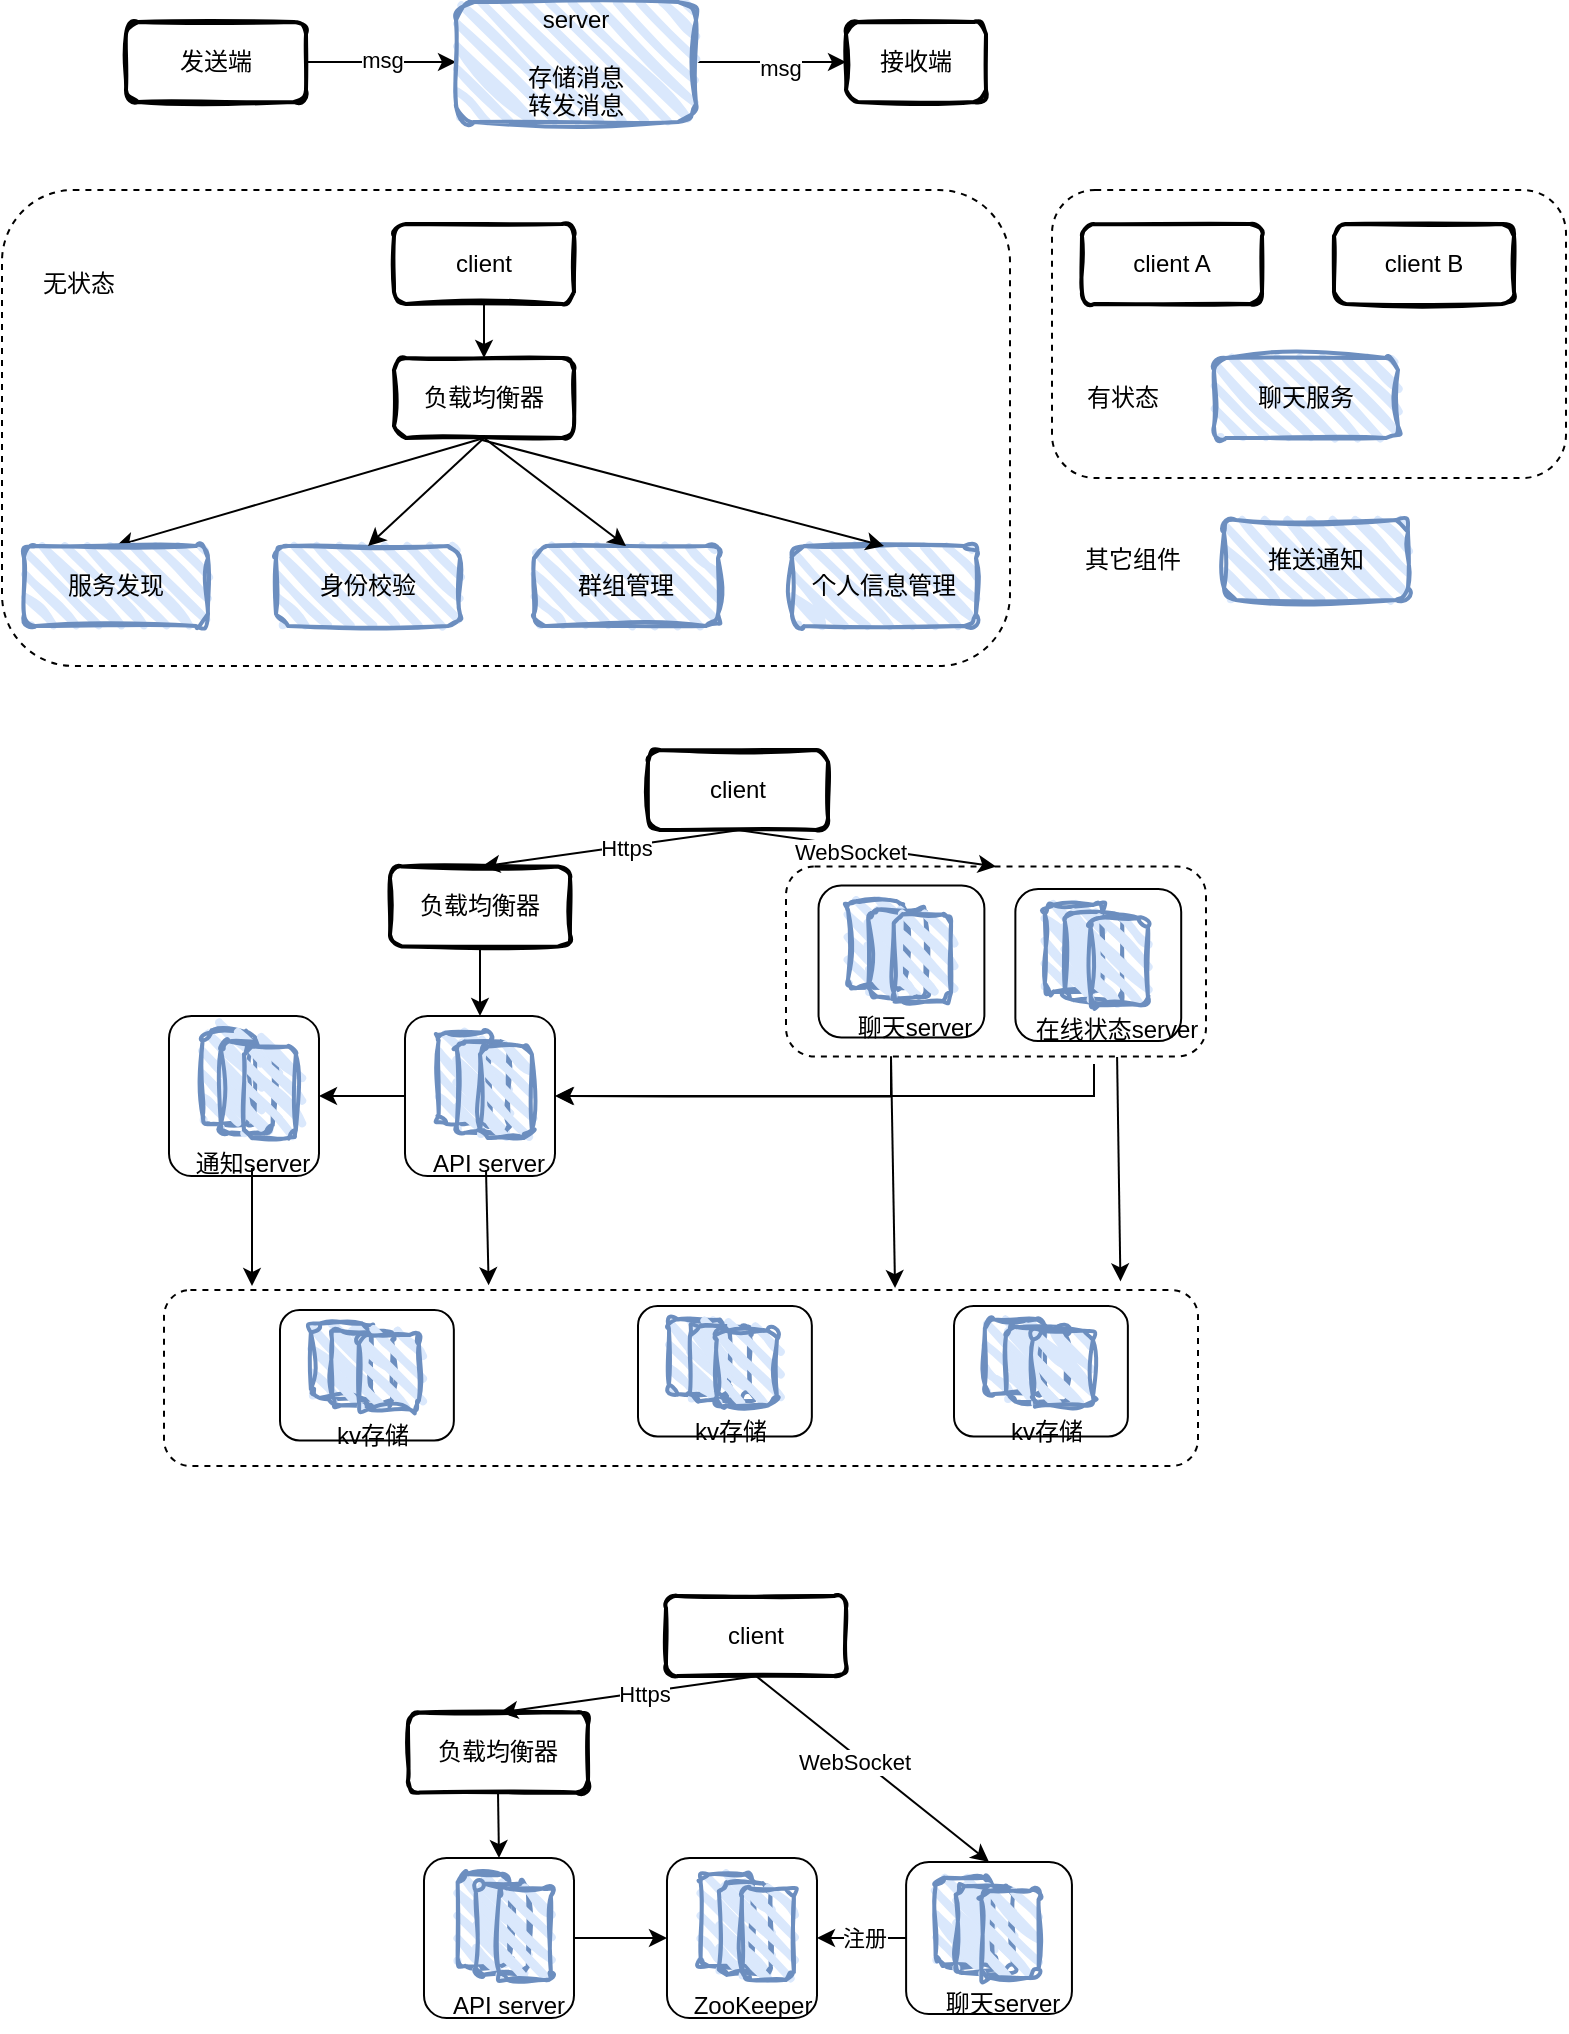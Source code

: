 <mxfile version="23.1.7" type="github">
  <diagram name="第 1 页" id="p1AdlUWPRFXHiMhD6EvB">
    <mxGraphModel dx="788" dy="464" grid="0" gridSize="10" guides="1" tooltips="1" connect="1" arrows="0" fold="1" page="1" pageScale="1" pageWidth="827" pageHeight="1169" math="0" shadow="0">
      <root>
        <mxCell id="0" />
        <mxCell id="1" parent="0" />
        <mxCell id="sZ2LmXxz7GQAgnRDJ8nL-101" value="" style="rounded=1;whiteSpace=wrap;html=1;strokeWidth=1;fillWeight=4;hachureGap=8;hachureAngle=45;fillColor=none;dashed=1;fontSize=12;fontStyle=0" vertex="1" parent="1">
          <mxGeometry x="107" y="668" width="517" height="88" as="geometry" />
        </mxCell>
        <mxCell id="sZ2LmXxz7GQAgnRDJ8nL-30" value="" style="rounded=1;whiteSpace=wrap;html=1;strokeWidth=1;fillWeight=4;hachureGap=8;hachureAngle=45;fillColor=none;dashed=1;fontSize=12;fontStyle=0" vertex="1" parent="1">
          <mxGeometry x="26" y="118" width="504" height="238" as="geometry" />
        </mxCell>
        <mxCell id="sZ2LmXxz7GQAgnRDJ8nL-4" value="" style="edgeStyle=orthogonalEdgeStyle;rounded=0;orthogonalLoop=1;jettySize=auto;html=1;" edge="1" parent="1" source="sZ2LmXxz7GQAgnRDJ8nL-1" target="sZ2LmXxz7GQAgnRDJ8nL-3">
          <mxGeometry relative="1" as="geometry" />
        </mxCell>
        <mxCell id="sZ2LmXxz7GQAgnRDJ8nL-8" value="msg" style="edgeLabel;html=1;align=center;verticalAlign=middle;resizable=0;points=[];" vertex="1" connectable="0" parent="sZ2LmXxz7GQAgnRDJ8nL-4">
          <mxGeometry x="0.004" y="1" relative="1" as="geometry">
            <mxPoint as="offset" />
          </mxGeometry>
        </mxCell>
        <mxCell id="sZ2LmXxz7GQAgnRDJ8nL-1" value="发送端" style="rounded=1;whiteSpace=wrap;html=1;strokeWidth=2;fillWeight=4;hachureGap=8;hachureAngle=45;fillColor=none;sketch=1;" vertex="1" parent="1">
          <mxGeometry x="88" y="34" width="90" height="40" as="geometry" />
        </mxCell>
        <mxCell id="sZ2LmXxz7GQAgnRDJ8nL-2" value="接收端" style="rounded=1;whiteSpace=wrap;html=1;strokeWidth=2;fillWeight=4;hachureGap=8;hachureAngle=45;fillColor=none;sketch=1;" vertex="1" parent="1">
          <mxGeometry x="448" y="34" width="70" height="40" as="geometry" />
        </mxCell>
        <mxCell id="sZ2LmXxz7GQAgnRDJ8nL-5" value="" style="edgeStyle=orthogonalEdgeStyle;rounded=0;orthogonalLoop=1;jettySize=auto;html=1;" edge="1" parent="1" source="sZ2LmXxz7GQAgnRDJ8nL-3" target="sZ2LmXxz7GQAgnRDJ8nL-2">
          <mxGeometry relative="1" as="geometry" />
        </mxCell>
        <mxCell id="sZ2LmXxz7GQAgnRDJ8nL-9" value="msg" style="edgeLabel;html=1;align=center;verticalAlign=middle;resizable=0;points=[];" vertex="1" connectable="0" parent="sZ2LmXxz7GQAgnRDJ8nL-5">
          <mxGeometry x="0.111" y="-3" relative="1" as="geometry">
            <mxPoint as="offset" />
          </mxGeometry>
        </mxCell>
        <mxCell id="sZ2LmXxz7GQAgnRDJ8nL-3" value="server&lt;br&gt;&lt;br&gt;存储消息&lt;br&gt;转发消息" style="rounded=1;whiteSpace=wrap;html=1;strokeWidth=2;fillWeight=4;hachureGap=8;hachureAngle=45;fillColor=#dae8fc;strokeColor=#6c8ebf;sketch=1;curveFitting=1;jiggle=2;" vertex="1" parent="1">
          <mxGeometry x="253" y="24" width="120" height="60" as="geometry" />
        </mxCell>
        <mxCell id="sZ2LmXxz7GQAgnRDJ8nL-19" style="edgeStyle=orthogonalEdgeStyle;rounded=0;orthogonalLoop=1;jettySize=auto;html=1;exitX=0.5;exitY=1;exitDx=0;exitDy=0;" edge="1" parent="1" source="sZ2LmXxz7GQAgnRDJ8nL-12" target="sZ2LmXxz7GQAgnRDJ8nL-14">
          <mxGeometry relative="1" as="geometry" />
        </mxCell>
        <mxCell id="sZ2LmXxz7GQAgnRDJ8nL-12" value="client" style="rounded=1;whiteSpace=wrap;html=1;strokeWidth=2;fillWeight=4;hachureGap=8;hachureAngle=45;fillColor=none;sketch=1;" vertex="1" parent="1">
          <mxGeometry x="222" y="135" width="90" height="40" as="geometry" />
        </mxCell>
        <mxCell id="sZ2LmXxz7GQAgnRDJ8nL-20" style="rounded=0;orthogonalLoop=1;jettySize=auto;html=1;exitX=0.5;exitY=1;exitDx=0;exitDy=0;entryX=0.5;entryY=0;entryDx=0;entryDy=0;" edge="1" parent="1" source="sZ2LmXxz7GQAgnRDJ8nL-14" target="sZ2LmXxz7GQAgnRDJ8nL-15">
          <mxGeometry relative="1" as="geometry">
            <mxPoint x="129" y="298" as="targetPoint" />
          </mxGeometry>
        </mxCell>
        <mxCell id="sZ2LmXxz7GQAgnRDJ8nL-14" value="负载均衡器" style="rounded=1;whiteSpace=wrap;html=1;strokeWidth=2;fillWeight=4;hachureGap=8;hachureAngle=45;fillColor=none;sketch=1;" vertex="1" parent="1">
          <mxGeometry x="222" y="202" width="90" height="40" as="geometry" />
        </mxCell>
        <mxCell id="sZ2LmXxz7GQAgnRDJ8nL-15" value="服务发现" style="rounded=1;whiteSpace=wrap;html=1;strokeWidth=2;fillWeight=4;hachureGap=8;hachureAngle=45;fillColor=#dae8fc;strokeColor=#6c8ebf;sketch=1;curveFitting=1;jiggle=2;" vertex="1" parent="1">
          <mxGeometry x="37" y="296" width="92" height="40" as="geometry" />
        </mxCell>
        <mxCell id="sZ2LmXxz7GQAgnRDJ8nL-16" value="身份校验" style="rounded=1;whiteSpace=wrap;html=1;strokeWidth=2;fillWeight=4;hachureGap=8;hachureAngle=45;fillColor=#dae8fc;strokeColor=#6c8ebf;sketch=1;curveFitting=1;jiggle=2;" vertex="1" parent="1">
          <mxGeometry x="163" y="296" width="92" height="40" as="geometry" />
        </mxCell>
        <mxCell id="sZ2LmXxz7GQAgnRDJ8nL-17" value="群组管理" style="rounded=1;whiteSpace=wrap;html=1;strokeWidth=2;fillWeight=4;hachureGap=8;hachureAngle=45;fillColor=#dae8fc;strokeColor=#6c8ebf;sketch=1;curveFitting=1;jiggle=2;" vertex="1" parent="1">
          <mxGeometry x="292" y="296" width="92" height="40" as="geometry" />
        </mxCell>
        <mxCell id="sZ2LmXxz7GQAgnRDJ8nL-18" value="个人信息管理" style="rounded=1;whiteSpace=wrap;html=1;strokeWidth=2;fillWeight=4;hachureGap=8;hachureAngle=45;fillColor=#dae8fc;strokeColor=#6c8ebf;sketch=1;curveFitting=1;jiggle=2;" vertex="1" parent="1">
          <mxGeometry x="421" y="296" width="92" height="40" as="geometry" />
        </mxCell>
        <mxCell id="sZ2LmXxz7GQAgnRDJ8nL-21" style="rounded=0;orthogonalLoop=1;jettySize=auto;html=1;exitX=0.5;exitY=1;exitDx=0;exitDy=0;entryX=0.5;entryY=0;entryDx=0;entryDy=0;" edge="1" parent="1" source="sZ2LmXxz7GQAgnRDJ8nL-14" target="sZ2LmXxz7GQAgnRDJ8nL-16">
          <mxGeometry relative="1" as="geometry">
            <mxPoint x="277" y="252" as="sourcePoint" />
            <mxPoint x="139" y="308" as="targetPoint" />
          </mxGeometry>
        </mxCell>
        <mxCell id="sZ2LmXxz7GQAgnRDJ8nL-22" style="rounded=0;orthogonalLoop=1;jettySize=auto;html=1;exitX=0.5;exitY=1;exitDx=0;exitDy=0;entryX=0.5;entryY=0;entryDx=0;entryDy=0;" edge="1" parent="1" source="sZ2LmXxz7GQAgnRDJ8nL-14" target="sZ2LmXxz7GQAgnRDJ8nL-17">
          <mxGeometry relative="1" as="geometry">
            <mxPoint x="277" y="252" as="sourcePoint" />
            <mxPoint x="219" y="306" as="targetPoint" />
          </mxGeometry>
        </mxCell>
        <mxCell id="sZ2LmXxz7GQAgnRDJ8nL-24" style="rounded=0;orthogonalLoop=1;jettySize=auto;html=1;entryX=0.5;entryY=0;entryDx=0;entryDy=0;" edge="1" parent="1" target="sZ2LmXxz7GQAgnRDJ8nL-18">
          <mxGeometry relative="1" as="geometry">
            <mxPoint x="266" y="243" as="sourcePoint" />
            <mxPoint x="348" y="306" as="targetPoint" />
          </mxGeometry>
        </mxCell>
        <mxCell id="sZ2LmXxz7GQAgnRDJ8nL-25" value="client A" style="rounded=1;whiteSpace=wrap;html=1;strokeWidth=2;fillWeight=4;hachureGap=8;hachureAngle=45;fillColor=none;sketch=1;" vertex="1" parent="1">
          <mxGeometry x="566" y="135" width="90" height="40" as="geometry" />
        </mxCell>
        <mxCell id="sZ2LmXxz7GQAgnRDJ8nL-26" value="client B" style="rounded=1;whiteSpace=wrap;html=1;strokeWidth=2;fillWeight=4;hachureGap=8;hachureAngle=45;fillColor=none;sketch=1;" vertex="1" parent="1">
          <mxGeometry x="692" y="135" width="90" height="40" as="geometry" />
        </mxCell>
        <mxCell id="sZ2LmXxz7GQAgnRDJ8nL-27" value="聊天服务" style="rounded=1;whiteSpace=wrap;html=1;strokeWidth=2;fillWeight=4;hachureGap=8;hachureAngle=45;fillColor=#dae8fc;strokeColor=#6c8ebf;sketch=1;curveFitting=1;jiggle=2;" vertex="1" parent="1">
          <mxGeometry x="632" y="202" width="92" height="40" as="geometry" />
        </mxCell>
        <mxCell id="sZ2LmXxz7GQAgnRDJ8nL-28" value="推送通知" style="rounded=1;whiteSpace=wrap;html=1;strokeWidth=2;fillWeight=4;hachureGap=8;hachureAngle=45;fillColor=#dae8fc;strokeColor=#6c8ebf;sketch=1;curveFitting=1;jiggle=2;" vertex="1" parent="1">
          <mxGeometry x="637" y="283" width="92" height="40" as="geometry" />
        </mxCell>
        <mxCell id="sZ2LmXxz7GQAgnRDJ8nL-31" value="" style="rounded=1;whiteSpace=wrap;html=1;strokeWidth=1;fillWeight=4;hachureGap=8;hachureAngle=45;fillColor=none;dashed=1;fontSize=12;fontStyle=0" vertex="1" parent="1">
          <mxGeometry x="551" y="118" width="257" height="144" as="geometry" />
        </mxCell>
        <mxCell id="sZ2LmXxz7GQAgnRDJ8nL-32" value="无状态" style="text;html=1;align=center;verticalAlign=middle;resizable=0;points=[];autosize=1;strokeColor=none;fillColor=none;" vertex="1" parent="1">
          <mxGeometry x="37" y="152" width="54" height="26" as="geometry" />
        </mxCell>
        <mxCell id="sZ2LmXxz7GQAgnRDJ8nL-33" value="有状态" style="text;html=1;align=center;verticalAlign=middle;resizable=0;points=[];autosize=1;strokeColor=none;fillColor=none;" vertex="1" parent="1">
          <mxGeometry x="559" y="209" width="54" height="26" as="geometry" />
        </mxCell>
        <mxCell id="sZ2LmXxz7GQAgnRDJ8nL-34" value="其它组件" style="text;html=1;align=center;verticalAlign=middle;resizable=0;points=[];autosize=1;strokeColor=none;fillColor=none;" vertex="1" parent="1">
          <mxGeometry x="558" y="290" width="66" height="26" as="geometry" />
        </mxCell>
        <mxCell id="sZ2LmXxz7GQAgnRDJ8nL-68" style="rounded=0;orthogonalLoop=1;jettySize=auto;html=1;exitX=0.5;exitY=1;exitDx=0;exitDy=0;entryX=0.5;entryY=0;entryDx=0;entryDy=0;" edge="1" parent="1">
          <mxGeometry relative="1" as="geometry">
            <mxPoint x="395" y="438" as="sourcePoint" />
            <mxPoint x="266" y="456.25" as="targetPoint" />
          </mxGeometry>
        </mxCell>
        <mxCell id="sZ2LmXxz7GQAgnRDJ8nL-126" value="Https" style="edgeLabel;html=1;align=center;verticalAlign=middle;resizable=0;points=[];" vertex="1" connectable="0" parent="sZ2LmXxz7GQAgnRDJ8nL-68">
          <mxGeometry x="-0.12" y="1" relative="1" as="geometry">
            <mxPoint as="offset" />
          </mxGeometry>
        </mxCell>
        <mxCell id="sZ2LmXxz7GQAgnRDJ8nL-69" style="rounded=0;orthogonalLoop=1;jettySize=auto;html=1;exitX=0.5;exitY=1;exitDx=0;exitDy=0;entryX=0.5;entryY=0;entryDx=0;entryDy=0;" edge="1" parent="1" source="sZ2LmXxz7GQAgnRDJ8nL-35" target="sZ2LmXxz7GQAgnRDJ8nL-65">
          <mxGeometry relative="1" as="geometry" />
        </mxCell>
        <mxCell id="sZ2LmXxz7GQAgnRDJ8nL-125" value="WebSocket" style="edgeLabel;html=1;align=center;verticalAlign=middle;resizable=0;points=[];" vertex="1" connectable="0" parent="sZ2LmXxz7GQAgnRDJ8nL-69">
          <mxGeometry x="-0.136" y="-3" relative="1" as="geometry">
            <mxPoint as="offset" />
          </mxGeometry>
        </mxCell>
        <mxCell id="sZ2LmXxz7GQAgnRDJ8nL-35" value="client" style="rounded=1;whiteSpace=wrap;html=1;strokeWidth=2;fillWeight=4;hachureGap=8;hachureAngle=45;fillColor=none;sketch=1;" vertex="1" parent="1">
          <mxGeometry x="349" y="398" width="90" height="40" as="geometry" />
        </mxCell>
        <mxCell id="sZ2LmXxz7GQAgnRDJ8nL-111" style="rounded=0;orthogonalLoop=1;jettySize=auto;html=1;exitX=0.5;exitY=1;exitDx=0;exitDy=0;entryX=0.5;entryY=0;entryDx=0;entryDy=0;" edge="1" parent="1" source="sZ2LmXxz7GQAgnRDJ8nL-37" target="sZ2LmXxz7GQAgnRDJ8nL-106">
          <mxGeometry relative="1" as="geometry" />
        </mxCell>
        <mxCell id="sZ2LmXxz7GQAgnRDJ8nL-37" value="负载均衡器" style="rounded=1;whiteSpace=wrap;html=1;strokeWidth=2;fillWeight=4;hachureGap=8;hachureAngle=45;fillColor=none;sketch=1;" vertex="1" parent="1">
          <mxGeometry x="220" y="456.25" width="90" height="40" as="geometry" />
        </mxCell>
        <mxCell id="sZ2LmXxz7GQAgnRDJ8nL-66" value="" style="group" vertex="1" connectable="0" parent="1">
          <mxGeometry x="113" y="531" width="75" height="80" as="geometry" />
        </mxCell>
        <mxCell id="sZ2LmXxz7GQAgnRDJ8nL-46" value="" style="rounded=1;whiteSpace=wrap;html=1;strokeWidth=1;fillWeight=4;hachureGap=8;hachureAngle=45;fillColor=none;fontSize=12;fontStyle=0" vertex="1" parent="sZ2LmXxz7GQAgnRDJ8nL-66">
          <mxGeometry x="-3.505" width="75" height="80" as="geometry" />
        </mxCell>
        <mxCell id="sZ2LmXxz7GQAgnRDJ8nL-47" value="" style="rounded=1;whiteSpace=wrap;html=1;strokeWidth=2;fillWeight=4;hachureGap=8;hachureAngle=45;fillColor=#dae8fc;strokeColor=#6c8ebf;sketch=1;curveFitting=1;jiggle=2;" vertex="1" parent="sZ2LmXxz7GQAgnRDJ8nL-66">
          <mxGeometry x="13.318" y="8.254" width="25.935" height="45.714" as="geometry" />
        </mxCell>
        <mxCell id="sZ2LmXxz7GQAgnRDJ8nL-48" value="" style="rounded=1;whiteSpace=wrap;html=1;strokeWidth=2;fillWeight=4;hachureGap=8;hachureAngle=45;fillColor=#dae8fc;strokeColor=#6c8ebf;sketch=1;curveFitting=1;jiggle=2;" vertex="1" parent="sZ2LmXxz7GQAgnRDJ8nL-66">
          <mxGeometry x="22.43" y="12.698" width="25.935" height="45.714" as="geometry" />
        </mxCell>
        <mxCell id="sZ2LmXxz7GQAgnRDJ8nL-49" value="" style="rounded=1;whiteSpace=wrap;html=1;strokeWidth=2;fillWeight=4;hachureGap=8;hachureAngle=45;fillColor=#dae8fc;strokeColor=#6c8ebf;sketch=1;curveFitting=1;jiggle=2;" vertex="1" parent="sZ2LmXxz7GQAgnRDJ8nL-66">
          <mxGeometry x="34" y="15.24" width="25.93" height="45.71" as="geometry" />
        </mxCell>
        <mxCell id="sZ2LmXxz7GQAgnRDJ8nL-50" value="通知server" style="text;html=1;align=center;verticalAlign=middle;resizable=0;points=[];autosize=1;strokeColor=none;fillColor=none;" vertex="1" parent="sZ2LmXxz7GQAgnRDJ8nL-66">
          <mxGeometry x="0.003" y="60.952" width="75" height="26" as="geometry" />
        </mxCell>
        <mxCell id="sZ2LmXxz7GQAgnRDJ8nL-105" value="" style="group" vertex="1" connectable="0" parent="1">
          <mxGeometry x="231" y="531" width="75.003" height="86.952" as="geometry" />
        </mxCell>
        <mxCell id="sZ2LmXxz7GQAgnRDJ8nL-106" value="" style="rounded=1;whiteSpace=wrap;html=1;strokeWidth=1;fillWeight=4;hachureGap=8;hachureAngle=45;fillColor=none;fontSize=12;fontStyle=0" vertex="1" parent="sZ2LmXxz7GQAgnRDJ8nL-105">
          <mxGeometry x="-3.505" width="75" height="80" as="geometry" />
        </mxCell>
        <mxCell id="sZ2LmXxz7GQAgnRDJ8nL-107" value="" style="rounded=1;whiteSpace=wrap;html=1;strokeWidth=2;fillWeight=4;hachureGap=8;hachureAngle=45;fillColor=#dae8fc;strokeColor=#6c8ebf;sketch=1;curveFitting=1;jiggle=2;" vertex="1" parent="sZ2LmXxz7GQAgnRDJ8nL-105">
          <mxGeometry x="13.318" y="8.254" width="25.935" height="45.714" as="geometry" />
        </mxCell>
        <mxCell id="sZ2LmXxz7GQAgnRDJ8nL-108" value="" style="rounded=1;whiteSpace=wrap;html=1;strokeWidth=2;fillWeight=4;hachureGap=8;hachureAngle=45;fillColor=#dae8fc;strokeColor=#6c8ebf;sketch=1;curveFitting=1;jiggle=2;" vertex="1" parent="sZ2LmXxz7GQAgnRDJ8nL-105">
          <mxGeometry x="22.43" y="12.698" width="25.935" height="45.714" as="geometry" />
        </mxCell>
        <mxCell id="sZ2LmXxz7GQAgnRDJ8nL-109" value="" style="rounded=1;whiteSpace=wrap;html=1;strokeWidth=2;fillWeight=4;hachureGap=8;hachureAngle=45;fillColor=#dae8fc;strokeColor=#6c8ebf;sketch=1;curveFitting=1;jiggle=2;" vertex="1" parent="sZ2LmXxz7GQAgnRDJ8nL-105">
          <mxGeometry x="33.995" y="15.238" width="25.935" height="45.714" as="geometry" />
        </mxCell>
        <mxCell id="sZ2LmXxz7GQAgnRDJ8nL-110" value="API server" style="text;html=1;align=center;verticalAlign=middle;resizable=0;points=[];autosize=1;strokeColor=none;fillColor=none;" vertex="1" parent="sZ2LmXxz7GQAgnRDJ8nL-105">
          <mxGeometry x="1.003" y="60.952" width="74" height="26" as="geometry" />
        </mxCell>
        <mxCell id="sZ2LmXxz7GQAgnRDJ8nL-114" style="rounded=0;orthogonalLoop=1;jettySize=auto;html=1;entryX=0.314;entryY=-0.027;entryDx=0;entryDy=0;entryPerimeter=0;" edge="1" parent="1" target="sZ2LmXxz7GQAgnRDJ8nL-101">
          <mxGeometry relative="1" as="geometry">
            <mxPoint x="268" y="608" as="sourcePoint" />
            <mxPoint x="269" y="707" as="targetPoint" />
          </mxGeometry>
        </mxCell>
        <mxCell id="sZ2LmXxz7GQAgnRDJ8nL-115" style="rounded=0;orthogonalLoop=1;jettySize=auto;html=1;entryX=0.925;entryY=-0.049;entryDx=0;entryDy=0;entryPerimeter=0;" edge="1" parent="1" source="sZ2LmXxz7GQAgnRDJ8nL-63" target="sZ2LmXxz7GQAgnRDJ8nL-101">
          <mxGeometry relative="1" as="geometry">
            <mxPoint x="278" y="618" as="sourcePoint" />
            <mxPoint x="278" y="725" as="targetPoint" />
          </mxGeometry>
        </mxCell>
        <mxCell id="sZ2LmXxz7GQAgnRDJ8nL-117" style="rounded=0;orthogonalLoop=1;jettySize=auto;html=1;exitX=0.25;exitY=1;exitDx=0;exitDy=0;entryX=0.707;entryY=-0.011;entryDx=0;entryDy=0;entryPerimeter=0;" edge="1" parent="1" source="sZ2LmXxz7GQAgnRDJ8nL-65" target="sZ2LmXxz7GQAgnRDJ8nL-101">
          <mxGeometry relative="1" as="geometry">
            <mxPoint x="595" y="566" as="sourcePoint" />
            <mxPoint x="471" y="713" as="targetPoint" />
          </mxGeometry>
        </mxCell>
        <mxCell id="sZ2LmXxz7GQAgnRDJ8nL-53" value="" style="rounded=1;whiteSpace=wrap;html=1;strokeWidth=1;fillWeight=4;hachureGap=8;hachureAngle=45;fillColor=none;fontSize=12;fontStyle=0;container=0;" vertex="1" parent="1">
          <mxGeometry x="434.273" y="465.75" width="82.915" height="76" as="geometry" />
        </mxCell>
        <mxCell id="sZ2LmXxz7GQAgnRDJ8nL-54" value="" style="rounded=1;whiteSpace=wrap;html=1;strokeWidth=2;fillWeight=4;hachureGap=8;hachureAngle=45;fillColor=#dae8fc;strokeColor=#6c8ebf;sketch=1;curveFitting=1;jiggle=2;container=0;" vertex="1" parent="1">
          <mxGeometry x="448.996" y="473.591" width="28.672" height="43.429" as="geometry" />
        </mxCell>
        <mxCell id="sZ2LmXxz7GQAgnRDJ8nL-55" value="" style="rounded=1;whiteSpace=wrap;html=1;strokeWidth=2;fillWeight=4;hachureGap=8;hachureAngle=45;fillColor=#dae8fc;strokeColor=#6c8ebf;sketch=1;curveFitting=1;jiggle=2;container=0;" vertex="1" parent="1">
          <mxGeometry x="459.07" y="477.813" width="28.672" height="43.429" as="geometry" />
        </mxCell>
        <mxCell id="sZ2LmXxz7GQAgnRDJ8nL-56" value="" style="rounded=1;whiteSpace=wrap;html=1;strokeWidth=2;fillWeight=4;hachureGap=8;hachureAngle=45;fillColor=#dae8fc;strokeColor=#6c8ebf;sketch=1;curveFitting=1;jiggle=2;container=0;" vertex="1" parent="1">
          <mxGeometry x="471.856" y="480.226" width="28.672" height="43.429" as="geometry" />
        </mxCell>
        <mxCell id="sZ2LmXxz7GQAgnRDJ8nL-57" value="聊天server" style="text;html=1;align=center;verticalAlign=middle;resizable=0;points=[];autosize=1;strokeColor=none;fillColor=none;container=0;" vertex="1" parent="1">
          <mxGeometry x="444.734" y="523.655" width="75" height="26" as="geometry" />
        </mxCell>
        <mxCell id="sZ2LmXxz7GQAgnRDJ8nL-65" value="" style="rounded=1;whiteSpace=wrap;html=1;strokeWidth=1;fillWeight=4;hachureGap=8;hachureAngle=45;fillColor=none;dashed=1;fontSize=12;fontStyle=0;container=0;" vertex="1" parent="1">
          <mxGeometry x="418" y="456.25" width="210" height="95" as="geometry" />
        </mxCell>
        <mxCell id="sZ2LmXxz7GQAgnRDJ8nL-59" value="" style="rounded=1;whiteSpace=wrap;html=1;strokeWidth=1;fillWeight=4;hachureGap=8;hachureAngle=45;fillColor=none;fontSize=12;fontStyle=0;container=0;" vertex="1" parent="1">
          <mxGeometry x="532.686" y="467.56" width="82.915" height="76" as="geometry" />
        </mxCell>
        <mxCell id="sZ2LmXxz7GQAgnRDJ8nL-60" value="" style="rounded=1;whiteSpace=wrap;html=1;strokeWidth=2;fillWeight=4;hachureGap=8;hachureAngle=45;fillColor=#dae8fc;strokeColor=#6c8ebf;sketch=1;curveFitting=1;jiggle=2;container=0;" vertex="1" parent="1">
          <mxGeometry x="547.41" y="475.401" width="28.672" height="43.429" as="geometry" />
        </mxCell>
        <mxCell id="sZ2LmXxz7GQAgnRDJ8nL-61" value="" style="rounded=1;whiteSpace=wrap;html=1;strokeWidth=2;fillWeight=4;hachureGap=8;hachureAngle=45;fillColor=#dae8fc;strokeColor=#6c8ebf;sketch=1;curveFitting=1;jiggle=2;container=0;" vertex="1" parent="1">
          <mxGeometry x="557.483" y="479.623" width="28.672" height="43.429" as="geometry" />
        </mxCell>
        <mxCell id="sZ2LmXxz7GQAgnRDJ8nL-119" style="edgeStyle=orthogonalEdgeStyle;rounded=0;orthogonalLoop=1;jettySize=auto;html=1;exitX=0.25;exitY=1;exitDx=0;exitDy=0;entryX=1;entryY=0.5;entryDx=0;entryDy=0;" edge="1" parent="1" source="sZ2LmXxz7GQAgnRDJ8nL-65" target="sZ2LmXxz7GQAgnRDJ8nL-106">
          <mxGeometry relative="1" as="geometry" />
        </mxCell>
        <mxCell id="sZ2LmXxz7GQAgnRDJ8nL-62" value="" style="rounded=1;whiteSpace=wrap;html=1;strokeWidth=2;fillWeight=4;hachureGap=8;hachureAngle=45;fillColor=#dae8fc;strokeColor=#6c8ebf;sketch=1;curveFitting=1;jiggle=2;container=0;" vertex="1" parent="1">
          <mxGeometry x="570.269" y="482.036" width="28.672" height="43.429" as="geometry" />
        </mxCell>
        <mxCell id="sZ2LmXxz7GQAgnRDJ8nL-63" value="在线状态server" style="text;html=1;align=center;verticalAlign=middle;resizable=0;points=[];autosize=1;strokeColor=none;fillColor=none;container=0;" vertex="1" parent="1">
          <mxGeometry x="533.849" y="525.464" width="99" height="26" as="geometry" />
        </mxCell>
        <mxCell id="sZ2LmXxz7GQAgnRDJ8nL-121" style="edgeStyle=orthogonalEdgeStyle;rounded=0;orthogonalLoop=1;jettySize=auto;html=1;" edge="1" parent="1">
          <mxGeometry relative="1" as="geometry">
            <mxPoint x="572" y="555" as="sourcePoint" />
            <mxPoint x="303" y="571" as="targetPoint" />
            <Array as="points">
              <mxPoint x="572" y="571" />
            </Array>
          </mxGeometry>
        </mxCell>
        <mxCell id="sZ2LmXxz7GQAgnRDJ8nL-123" style="edgeStyle=orthogonalEdgeStyle;rounded=0;orthogonalLoop=1;jettySize=auto;html=1;exitX=0;exitY=0.5;exitDx=0;exitDy=0;entryX=1;entryY=0.5;entryDx=0;entryDy=0;" edge="1" parent="1" source="sZ2LmXxz7GQAgnRDJ8nL-106" target="sZ2LmXxz7GQAgnRDJ8nL-46">
          <mxGeometry relative="1" as="geometry" />
        </mxCell>
        <mxCell id="sZ2LmXxz7GQAgnRDJ8nL-70" value="" style="group" vertex="1" connectable="0" parent="1">
          <mxGeometry x="164.998" y="677.996" width="86.925" height="65.277" as="geometry" />
        </mxCell>
        <mxCell id="sZ2LmXxz7GQAgnRDJ8nL-71" value="" style="rounded=1;whiteSpace=wrap;html=1;strokeWidth=1;fillWeight=4;hachureGap=8;hachureAngle=45;fillColor=none;fontSize=12;fontStyle=0;container=0;" vertex="1" parent="sZ2LmXxz7GQAgnRDJ8nL-70">
          <mxGeometry width="86.925" height="65.277" as="geometry" />
        </mxCell>
        <mxCell id="sZ2LmXxz7GQAgnRDJ8nL-72" value="" style="rounded=1;whiteSpace=wrap;html=1;strokeWidth=2;fillWeight=4;hachureGap=8;hachureAngle=45;fillColor=#dae8fc;strokeColor=#6c8ebf;sketch=1;curveFitting=1;jiggle=2;container=0;" vertex="1" parent="sZ2LmXxz7GQAgnRDJ8nL-70">
          <mxGeometry x="15.435" y="6.735" width="30.058" height="37.301" as="geometry" />
        </mxCell>
        <mxCell id="sZ2LmXxz7GQAgnRDJ8nL-73" value="" style="rounded=1;whiteSpace=wrap;html=1;strokeWidth=2;fillWeight=4;hachureGap=8;hachureAngle=45;fillColor=#dae8fc;strokeColor=#6c8ebf;sketch=1;curveFitting=1;jiggle=2;container=0;" vertex="1" parent="sZ2LmXxz7GQAgnRDJ8nL-70">
          <mxGeometry x="25.996" y="10.361" width="30.058" height="37.301" as="geometry" />
        </mxCell>
        <mxCell id="sZ2LmXxz7GQAgnRDJ8nL-74" value="" style="rounded=1;whiteSpace=wrap;html=1;strokeWidth=2;fillWeight=4;hachureGap=8;hachureAngle=45;fillColor=#dae8fc;strokeColor=#6c8ebf;sketch=1;curveFitting=1;jiggle=2;container=0;" vertex="1" parent="sZ2LmXxz7GQAgnRDJ8nL-70">
          <mxGeometry x="39.401" y="12.434" width="30.058" height="37.301" as="geometry" />
        </mxCell>
        <mxCell id="sZ2LmXxz7GQAgnRDJ8nL-75" value="kv存储" style="text;html=1;align=center;verticalAlign=middle;resizable=0;points=[];autosize=1;strokeColor=none;fillColor=none;container=0;" vertex="1" parent="sZ2LmXxz7GQAgnRDJ8nL-70">
          <mxGeometry x="19.091" y="49.735" width="54" height="26" as="geometry" />
        </mxCell>
        <mxCell id="sZ2LmXxz7GQAgnRDJ8nL-89" value="" style="group" vertex="1" connectable="0" parent="1">
          <mxGeometry x="344.001" y="676.0" width="86.925" height="65.277" as="geometry" />
        </mxCell>
        <mxCell id="sZ2LmXxz7GQAgnRDJ8nL-90" value="" style="rounded=1;whiteSpace=wrap;html=1;strokeWidth=1;fillWeight=4;hachureGap=8;hachureAngle=45;fillColor=none;fontSize=12;fontStyle=0;container=0;" vertex="1" parent="sZ2LmXxz7GQAgnRDJ8nL-89">
          <mxGeometry width="86.925" height="65.277" as="geometry" />
        </mxCell>
        <mxCell id="sZ2LmXxz7GQAgnRDJ8nL-91" value="" style="rounded=1;whiteSpace=wrap;html=1;strokeWidth=2;fillWeight=4;hachureGap=8;hachureAngle=45;fillColor=#dae8fc;strokeColor=#6c8ebf;sketch=1;curveFitting=1;jiggle=2;container=0;" vertex="1" parent="sZ2LmXxz7GQAgnRDJ8nL-89">
          <mxGeometry x="15.435" y="6.735" width="30.058" height="37.301" as="geometry" />
        </mxCell>
        <mxCell id="sZ2LmXxz7GQAgnRDJ8nL-92" value="" style="rounded=1;whiteSpace=wrap;html=1;strokeWidth=2;fillWeight=4;hachureGap=8;hachureAngle=45;fillColor=#dae8fc;strokeColor=#6c8ebf;sketch=1;curveFitting=1;jiggle=2;container=0;" vertex="1" parent="sZ2LmXxz7GQAgnRDJ8nL-89">
          <mxGeometry x="25.996" y="10.361" width="30.058" height="37.301" as="geometry" />
        </mxCell>
        <mxCell id="sZ2LmXxz7GQAgnRDJ8nL-93" value="" style="rounded=1;whiteSpace=wrap;html=1;strokeWidth=2;fillWeight=4;hachureGap=8;hachureAngle=45;fillColor=#dae8fc;strokeColor=#6c8ebf;sketch=1;curveFitting=1;jiggle=2;container=0;" vertex="1" parent="sZ2LmXxz7GQAgnRDJ8nL-89">
          <mxGeometry x="39.401" y="12.434" width="30.058" height="37.301" as="geometry" />
        </mxCell>
        <mxCell id="sZ2LmXxz7GQAgnRDJ8nL-94" value="kv存储" style="text;html=1;align=center;verticalAlign=middle;resizable=0;points=[];autosize=1;strokeColor=none;fillColor=none;container=0;" vertex="1" parent="sZ2LmXxz7GQAgnRDJ8nL-89">
          <mxGeometry x="19.091" y="49.735" width="54" height="26" as="geometry" />
        </mxCell>
        <mxCell id="sZ2LmXxz7GQAgnRDJ8nL-95" value="" style="group" vertex="1" connectable="0" parent="1">
          <mxGeometry x="502.005" y="675.998" width="86.925" height="65.277" as="geometry" />
        </mxCell>
        <mxCell id="sZ2LmXxz7GQAgnRDJ8nL-96" value="" style="rounded=1;whiteSpace=wrap;html=1;strokeWidth=1;fillWeight=4;hachureGap=8;hachureAngle=45;fillColor=none;fontSize=12;fontStyle=0;container=0;" vertex="1" parent="sZ2LmXxz7GQAgnRDJ8nL-95">
          <mxGeometry width="86.925" height="65.277" as="geometry" />
        </mxCell>
        <mxCell id="sZ2LmXxz7GQAgnRDJ8nL-97" value="" style="rounded=1;whiteSpace=wrap;html=1;strokeWidth=2;fillWeight=4;hachureGap=8;hachureAngle=45;fillColor=#dae8fc;strokeColor=#6c8ebf;sketch=1;curveFitting=1;jiggle=2;container=0;" vertex="1" parent="sZ2LmXxz7GQAgnRDJ8nL-95">
          <mxGeometry x="15.435" y="6.735" width="30.058" height="37.301" as="geometry" />
        </mxCell>
        <mxCell id="sZ2LmXxz7GQAgnRDJ8nL-98" value="" style="rounded=1;whiteSpace=wrap;html=1;strokeWidth=2;fillWeight=4;hachureGap=8;hachureAngle=45;fillColor=#dae8fc;strokeColor=#6c8ebf;sketch=1;curveFitting=1;jiggle=2;container=0;" vertex="1" parent="sZ2LmXxz7GQAgnRDJ8nL-95">
          <mxGeometry x="25.996" y="10.361" width="30.058" height="37.301" as="geometry" />
        </mxCell>
        <mxCell id="sZ2LmXxz7GQAgnRDJ8nL-99" value="" style="rounded=1;whiteSpace=wrap;html=1;strokeWidth=2;fillWeight=4;hachureGap=8;hachureAngle=45;fillColor=#dae8fc;strokeColor=#6c8ebf;sketch=1;curveFitting=1;jiggle=2;container=0;" vertex="1" parent="sZ2LmXxz7GQAgnRDJ8nL-95">
          <mxGeometry x="39.401" y="12.434" width="30.058" height="37.301" as="geometry" />
        </mxCell>
        <mxCell id="sZ2LmXxz7GQAgnRDJ8nL-100" value="kv存储" style="text;html=1;align=center;verticalAlign=middle;resizable=0;points=[];autosize=1;strokeColor=none;fillColor=none;container=0;" vertex="1" parent="sZ2LmXxz7GQAgnRDJ8nL-95">
          <mxGeometry x="19.091" y="49.735" width="54" height="26" as="geometry" />
        </mxCell>
        <mxCell id="sZ2LmXxz7GQAgnRDJ8nL-124" style="rounded=0;orthogonalLoop=1;jettySize=auto;html=1;" edge="1" parent="1">
          <mxGeometry relative="1" as="geometry">
            <mxPoint x="151" y="607" as="sourcePoint" />
            <mxPoint x="151" y="666" as="targetPoint" />
          </mxGeometry>
        </mxCell>
        <mxCell id="sZ2LmXxz7GQAgnRDJ8nL-130" style="rounded=0;orthogonalLoop=1;jettySize=auto;html=1;exitX=0.5;exitY=1;exitDx=0;exitDy=0;entryX=0.5;entryY=0;entryDx=0;entryDy=0;" edge="1" parent="1">
          <mxGeometry relative="1" as="geometry">
            <mxPoint x="404" y="861" as="sourcePoint" />
            <mxPoint x="275" y="879.25" as="targetPoint" />
          </mxGeometry>
        </mxCell>
        <mxCell id="sZ2LmXxz7GQAgnRDJ8nL-131" value="Https" style="edgeLabel;html=1;align=center;verticalAlign=middle;resizable=0;points=[];" vertex="1" connectable="0" parent="sZ2LmXxz7GQAgnRDJ8nL-130">
          <mxGeometry x="-0.12" y="1" relative="1" as="geometry">
            <mxPoint as="offset" />
          </mxGeometry>
        </mxCell>
        <mxCell id="sZ2LmXxz7GQAgnRDJ8nL-132" style="rounded=0;orthogonalLoop=1;jettySize=auto;html=1;exitX=0.5;exitY=1;exitDx=0;exitDy=0;entryX=0.5;entryY=0;entryDx=0;entryDy=0;" edge="1" parent="1" source="sZ2LmXxz7GQAgnRDJ8nL-134" target="sZ2LmXxz7GQAgnRDJ8nL-152">
          <mxGeometry relative="1" as="geometry">
            <mxPoint x="532" y="879.25" as="targetPoint" />
          </mxGeometry>
        </mxCell>
        <mxCell id="sZ2LmXxz7GQAgnRDJ8nL-133" value="WebSocket" style="edgeLabel;html=1;align=center;verticalAlign=middle;resizable=0;points=[];" vertex="1" connectable="0" parent="sZ2LmXxz7GQAgnRDJ8nL-132">
          <mxGeometry x="-0.136" y="-3" relative="1" as="geometry">
            <mxPoint as="offset" />
          </mxGeometry>
        </mxCell>
        <mxCell id="sZ2LmXxz7GQAgnRDJ8nL-134" value="client" style="rounded=1;whiteSpace=wrap;html=1;strokeWidth=2;fillWeight=4;hachureGap=8;hachureAngle=45;fillColor=none;sketch=1;" vertex="1" parent="1">
          <mxGeometry x="358" y="821" width="90" height="40" as="geometry" />
        </mxCell>
        <mxCell id="sZ2LmXxz7GQAgnRDJ8nL-135" style="rounded=0;orthogonalLoop=1;jettySize=auto;html=1;exitX=0.5;exitY=1;exitDx=0;exitDy=0;entryX=0.5;entryY=0;entryDx=0;entryDy=0;" edge="1" parent="1" source="sZ2LmXxz7GQAgnRDJ8nL-136" target="sZ2LmXxz7GQAgnRDJ8nL-144">
          <mxGeometry relative="1" as="geometry" />
        </mxCell>
        <mxCell id="sZ2LmXxz7GQAgnRDJ8nL-136" value="负载均衡器" style="rounded=1;whiteSpace=wrap;html=1;strokeWidth=2;fillWeight=4;hachureGap=8;hachureAngle=45;fillColor=none;sketch=1;" vertex="1" parent="1">
          <mxGeometry x="229" y="879.25" width="90" height="40" as="geometry" />
        </mxCell>
        <mxCell id="sZ2LmXxz7GQAgnRDJ8nL-143" value="" style="group" vertex="1" connectable="0" parent="1">
          <mxGeometry x="240.5" y="952" width="75.003" height="86.952" as="geometry" />
        </mxCell>
        <mxCell id="sZ2LmXxz7GQAgnRDJ8nL-144" value="" style="rounded=1;whiteSpace=wrap;html=1;strokeWidth=1;fillWeight=4;hachureGap=8;hachureAngle=45;fillColor=none;fontSize=12;fontStyle=0" vertex="1" parent="sZ2LmXxz7GQAgnRDJ8nL-143">
          <mxGeometry x="-3.505" width="75" height="80" as="geometry" />
        </mxCell>
        <mxCell id="sZ2LmXxz7GQAgnRDJ8nL-145" value="" style="rounded=1;whiteSpace=wrap;html=1;strokeWidth=2;fillWeight=4;hachureGap=8;hachureAngle=45;fillColor=#dae8fc;strokeColor=#6c8ebf;sketch=1;curveFitting=1;jiggle=2;" vertex="1" parent="sZ2LmXxz7GQAgnRDJ8nL-143">
          <mxGeometry x="13.318" y="8.254" width="25.935" height="45.714" as="geometry" />
        </mxCell>
        <mxCell id="sZ2LmXxz7GQAgnRDJ8nL-146" value="" style="rounded=1;whiteSpace=wrap;html=1;strokeWidth=2;fillWeight=4;hachureGap=8;hachureAngle=45;fillColor=#dae8fc;strokeColor=#6c8ebf;sketch=1;curveFitting=1;jiggle=2;" vertex="1" parent="sZ2LmXxz7GQAgnRDJ8nL-143">
          <mxGeometry x="22.43" y="12.698" width="25.935" height="45.714" as="geometry" />
        </mxCell>
        <mxCell id="sZ2LmXxz7GQAgnRDJ8nL-147" value="" style="rounded=1;whiteSpace=wrap;html=1;strokeWidth=2;fillWeight=4;hachureGap=8;hachureAngle=45;fillColor=#dae8fc;strokeColor=#6c8ebf;sketch=1;curveFitting=1;jiggle=2;" vertex="1" parent="sZ2LmXxz7GQAgnRDJ8nL-143">
          <mxGeometry x="33.995" y="15.238" width="25.935" height="45.714" as="geometry" />
        </mxCell>
        <mxCell id="sZ2LmXxz7GQAgnRDJ8nL-148" value="API server" style="text;html=1;align=center;verticalAlign=middle;resizable=0;points=[];autosize=1;strokeColor=none;fillColor=none;" vertex="1" parent="sZ2LmXxz7GQAgnRDJ8nL-143">
          <mxGeometry x="1.003" y="60.952" width="74" height="26" as="geometry" />
        </mxCell>
        <mxCell id="sZ2LmXxz7GQAgnRDJ8nL-194" style="edgeStyle=orthogonalEdgeStyle;rounded=0;orthogonalLoop=1;jettySize=auto;html=1;exitX=0;exitY=0.5;exitDx=0;exitDy=0;entryX=1;entryY=0.5;entryDx=0;entryDy=0;" edge="1" parent="1" source="sZ2LmXxz7GQAgnRDJ8nL-152" target="sZ2LmXxz7GQAgnRDJ8nL-189">
          <mxGeometry relative="1" as="geometry" />
        </mxCell>
        <mxCell id="sZ2LmXxz7GQAgnRDJ8nL-195" value="注册" style="edgeLabel;html=1;align=center;verticalAlign=middle;resizable=0;points=[];" vertex="1" connectable="0" parent="sZ2LmXxz7GQAgnRDJ8nL-194">
          <mxGeometry x="-0.025" relative="1" as="geometry">
            <mxPoint as="offset" />
          </mxGeometry>
        </mxCell>
        <mxCell id="sZ2LmXxz7GQAgnRDJ8nL-152" value="" style="rounded=1;whiteSpace=wrap;html=1;strokeWidth=1;fillWeight=4;hachureGap=8;hachureAngle=45;fillColor=none;fontSize=12;fontStyle=0;container=0;" vertex="1" parent="1">
          <mxGeometry x="478.053" y="954.01" width="82.915" height="76" as="geometry" />
        </mxCell>
        <mxCell id="sZ2LmXxz7GQAgnRDJ8nL-153" value="" style="rounded=1;whiteSpace=wrap;html=1;strokeWidth=2;fillWeight=4;hachureGap=8;hachureAngle=45;fillColor=#dae8fc;strokeColor=#6c8ebf;sketch=1;curveFitting=1;jiggle=2;container=0;" vertex="1" parent="1">
          <mxGeometry x="492.776" y="961.851" width="28.672" height="43.429" as="geometry" />
        </mxCell>
        <mxCell id="sZ2LmXxz7GQAgnRDJ8nL-154" value="" style="rounded=1;whiteSpace=wrap;html=1;strokeWidth=2;fillWeight=4;hachureGap=8;hachureAngle=45;fillColor=#dae8fc;strokeColor=#6c8ebf;sketch=1;curveFitting=1;jiggle=2;container=0;" vertex="1" parent="1">
          <mxGeometry x="502.85" y="966.073" width="28.672" height="43.429" as="geometry" />
        </mxCell>
        <mxCell id="sZ2LmXxz7GQAgnRDJ8nL-155" value="" style="rounded=1;whiteSpace=wrap;html=1;strokeWidth=2;fillWeight=4;hachureGap=8;hachureAngle=45;fillColor=#dae8fc;strokeColor=#6c8ebf;sketch=1;curveFitting=1;jiggle=2;container=0;" vertex="1" parent="1">
          <mxGeometry x="515.636" y="968.486" width="28.672" height="43.429" as="geometry" />
        </mxCell>
        <mxCell id="sZ2LmXxz7GQAgnRDJ8nL-156" value="聊天server" style="text;html=1;align=center;verticalAlign=middle;resizable=0;points=[];autosize=1;strokeColor=none;fillColor=none;container=0;" vertex="1" parent="1">
          <mxGeometry x="488.514" y="1011.915" width="75" height="26" as="geometry" />
        </mxCell>
        <mxCell id="sZ2LmXxz7GQAgnRDJ8nL-188" value="" style="group" vertex="1" connectable="0" parent="1">
          <mxGeometry x="362" y="952" width="77.003" height="86.952" as="geometry" />
        </mxCell>
        <mxCell id="sZ2LmXxz7GQAgnRDJ8nL-189" value="" style="rounded=1;whiteSpace=wrap;html=1;strokeWidth=1;fillWeight=4;hachureGap=8;hachureAngle=45;fillColor=none;fontSize=12;fontStyle=0" vertex="1" parent="sZ2LmXxz7GQAgnRDJ8nL-188">
          <mxGeometry x="-3.505" width="75" height="80" as="geometry" />
        </mxCell>
        <mxCell id="sZ2LmXxz7GQAgnRDJ8nL-190" value="" style="rounded=1;whiteSpace=wrap;html=1;strokeWidth=2;fillWeight=4;hachureGap=8;hachureAngle=45;fillColor=#dae8fc;strokeColor=#6c8ebf;sketch=1;curveFitting=1;jiggle=2;" vertex="1" parent="sZ2LmXxz7GQAgnRDJ8nL-188">
          <mxGeometry x="13.318" y="8.254" width="25.935" height="45.714" as="geometry" />
        </mxCell>
        <mxCell id="sZ2LmXxz7GQAgnRDJ8nL-191" value="" style="rounded=1;whiteSpace=wrap;html=1;strokeWidth=2;fillWeight=4;hachureGap=8;hachureAngle=45;fillColor=#dae8fc;strokeColor=#6c8ebf;sketch=1;curveFitting=1;jiggle=2;" vertex="1" parent="sZ2LmXxz7GQAgnRDJ8nL-188">
          <mxGeometry x="22.43" y="12.698" width="25.935" height="45.714" as="geometry" />
        </mxCell>
        <mxCell id="sZ2LmXxz7GQAgnRDJ8nL-192" value="" style="rounded=1;whiteSpace=wrap;html=1;strokeWidth=2;fillWeight=4;hachureGap=8;hachureAngle=45;fillColor=#dae8fc;strokeColor=#6c8ebf;sketch=1;curveFitting=1;jiggle=2;" vertex="1" parent="sZ2LmXxz7GQAgnRDJ8nL-188">
          <mxGeometry x="33.995" y="15.238" width="25.935" height="45.714" as="geometry" />
        </mxCell>
        <mxCell id="sZ2LmXxz7GQAgnRDJ8nL-193" value="ZooKeeper" style="text;html=1;align=center;verticalAlign=middle;resizable=0;points=[];autosize=1;strokeColor=none;fillColor=none;" vertex="1" parent="sZ2LmXxz7GQAgnRDJ8nL-188">
          <mxGeometry x="0.003" y="60.952" width="77" height="26" as="geometry" />
        </mxCell>
        <mxCell id="sZ2LmXxz7GQAgnRDJ8nL-199" style="edgeStyle=orthogonalEdgeStyle;rounded=0;orthogonalLoop=1;jettySize=auto;html=1;exitX=1;exitY=0.5;exitDx=0;exitDy=0;entryX=0;entryY=0.5;entryDx=0;entryDy=0;" edge="1" parent="1" source="sZ2LmXxz7GQAgnRDJ8nL-144" target="sZ2LmXxz7GQAgnRDJ8nL-189">
          <mxGeometry relative="1" as="geometry" />
        </mxCell>
      </root>
    </mxGraphModel>
  </diagram>
</mxfile>
